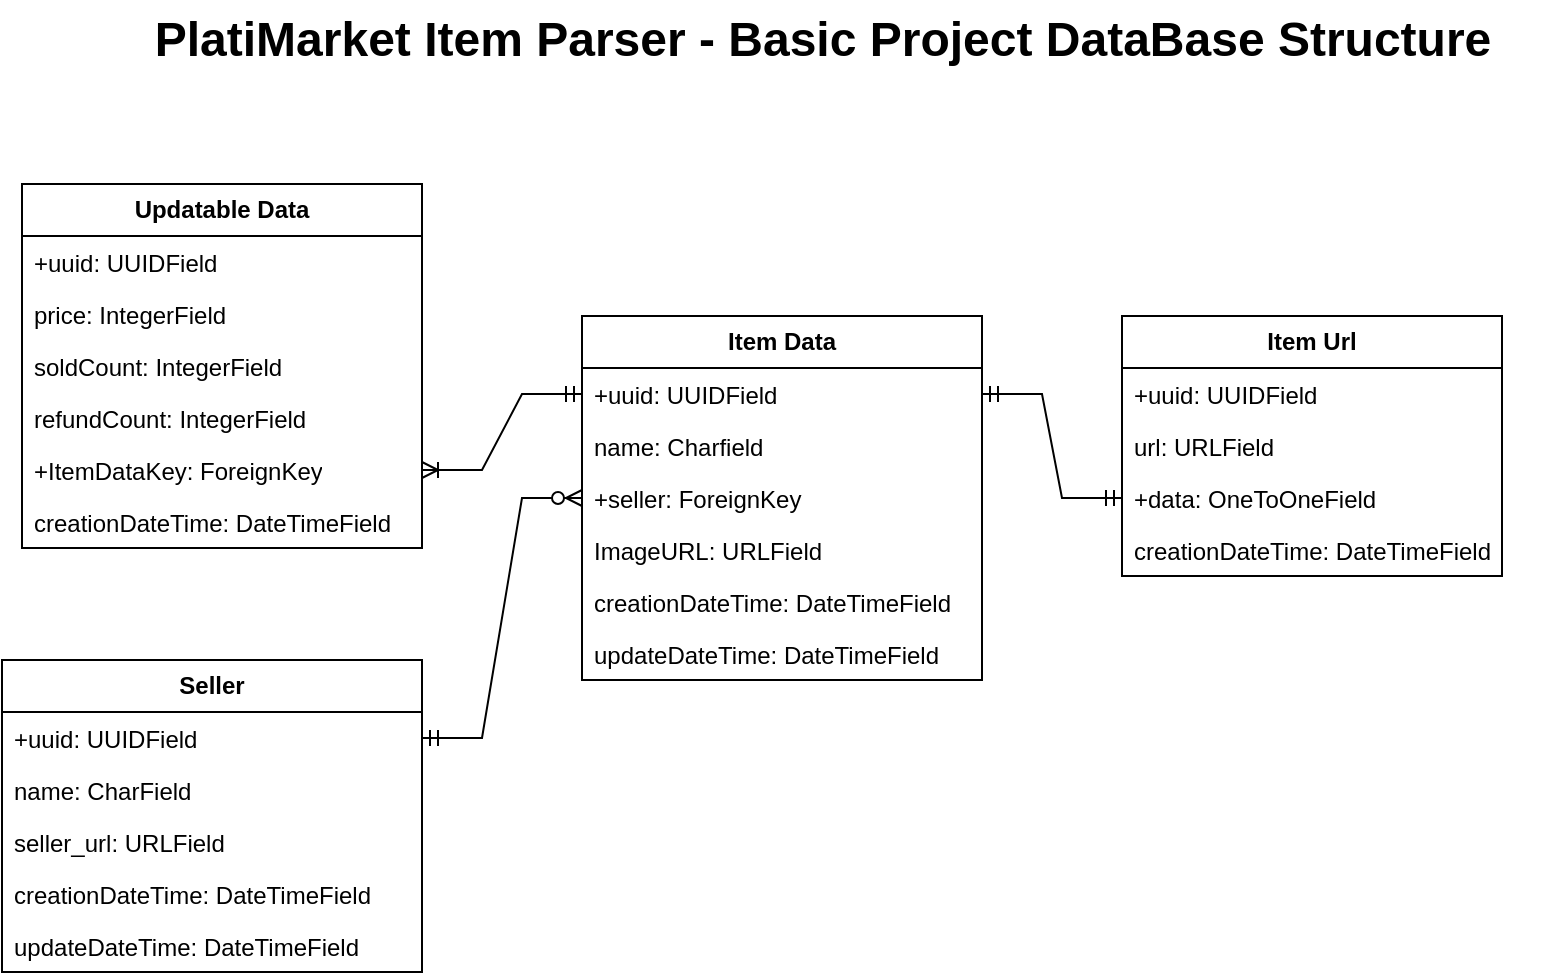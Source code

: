 <mxfile version="26.0.14">
  <diagram name="Страница — 1" id="WF6xw12K9cYT64vYUNJ5">
    <mxGraphModel dx="2253" dy="789" grid="1" gridSize="10" guides="1" tooltips="1" connect="1" arrows="1" fold="1" page="1" pageScale="1" pageWidth="827" pageHeight="1169" math="0" shadow="0">
      <root>
        <mxCell id="0" />
        <mxCell id="1" parent="0" />
        <mxCell id="fI_B3gUlu8L6nBs51rvI-30" value="&lt;span style=&quot;font-weight: 700;&quot;&gt;Item Url&lt;/span&gt;" style="swimlane;fontStyle=0;childLayout=stackLayout;horizontal=1;startSize=26;fillColor=none;horizontalStack=0;resizeParent=1;resizeParentMax=0;resizeLast=0;collapsible=1;marginBottom=0;whiteSpace=wrap;html=1;" parent="1" vertex="1">
          <mxGeometry x="200" y="238" width="190" height="130" as="geometry" />
        </mxCell>
        <mxCell id="fI_B3gUlu8L6nBs51rvI-31" value="&lt;span style=&quot;text-align: center;&quot;&gt;+uuid: UUIDField&lt;/span&gt;" style="text;strokeColor=none;fillColor=none;align=left;verticalAlign=top;spacingLeft=4;spacingRight=4;overflow=hidden;rotatable=0;points=[[0,0.5],[1,0.5]];portConstraint=eastwest;whiteSpace=wrap;html=1;" parent="fI_B3gUlu8L6nBs51rvI-30" vertex="1">
          <mxGeometry y="26" width="190" height="26" as="geometry" />
        </mxCell>
        <mxCell id="fI_B3gUlu8L6nBs51rvI-32" value="&lt;span style=&quot;text-align: center;&quot;&gt;url: URLField&lt;/span&gt;" style="text;strokeColor=none;fillColor=none;align=left;verticalAlign=top;spacingLeft=4;spacingRight=4;overflow=hidden;rotatable=0;points=[[0,0.5],[1,0.5]];portConstraint=eastwest;whiteSpace=wrap;html=1;" parent="fI_B3gUlu8L6nBs51rvI-30" vertex="1">
          <mxGeometry y="52" width="190" height="26" as="geometry" />
        </mxCell>
        <mxCell id="fI_B3gUlu8L6nBs51rvI-63" value="&lt;span style=&quot;text-align: center;&quot;&gt;+data: OneToOneField&lt;/span&gt;" style="text;strokeColor=none;fillColor=none;align=left;verticalAlign=top;spacingLeft=4;spacingRight=4;overflow=hidden;rotatable=0;points=[[0,0.5],[1,0.5]];portConstraint=eastwest;whiteSpace=wrap;html=1;" parent="fI_B3gUlu8L6nBs51rvI-30" vertex="1">
          <mxGeometry y="78" width="190" height="26" as="geometry" />
        </mxCell>
        <mxCell id="fI_B3gUlu8L6nBs51rvI-79" value="&lt;span style=&quot;text-align: center;&quot;&gt;creationDateTime: DateTimeField&lt;/span&gt;" style="text;strokeColor=none;fillColor=none;align=left;verticalAlign=top;spacingLeft=4;spacingRight=4;overflow=hidden;rotatable=0;points=[[0,0.5],[1,0.5]];portConstraint=eastwest;whiteSpace=wrap;html=1;" parent="fI_B3gUlu8L6nBs51rvI-30" vertex="1">
          <mxGeometry y="104" width="190" height="26" as="geometry" />
        </mxCell>
        <mxCell id="fI_B3gUlu8L6nBs51rvI-58" value="&lt;span style=&quot;font-weight: 700;&quot;&gt;Item Data&lt;/span&gt;" style="swimlane;fontStyle=0;childLayout=stackLayout;horizontal=1;startSize=26;fillColor=none;horizontalStack=0;resizeParent=1;resizeParentMax=0;resizeLast=0;collapsible=1;marginBottom=0;whiteSpace=wrap;html=1;" parent="1" vertex="1">
          <mxGeometry x="-70" y="238" width="200" height="182" as="geometry">
            <mxRectangle x="100" y="240" width="90" height="30" as="alternateBounds" />
          </mxGeometry>
        </mxCell>
        <mxCell id="fI_B3gUlu8L6nBs51rvI-59" value="&lt;span style=&quot;text-align: center;&quot;&gt;+uuid: UUIDField&lt;/span&gt;" style="text;strokeColor=none;fillColor=none;align=left;verticalAlign=top;spacingLeft=4;spacingRight=4;overflow=hidden;rotatable=0;points=[[0,0.5],[1,0.5]];portConstraint=eastwest;whiteSpace=wrap;html=1;" parent="fI_B3gUlu8L6nBs51rvI-58" vertex="1">
          <mxGeometry y="26" width="200" height="26" as="geometry" />
        </mxCell>
        <mxCell id="cIIaR7CktbDE1q_Wicy4-1" value="&lt;span style=&quot;text-align: center;&quot;&gt;name: Charfield&lt;/span&gt;" style="text;strokeColor=none;fillColor=none;align=left;verticalAlign=top;spacingLeft=4;spacingRight=4;overflow=hidden;rotatable=0;points=[[0,0.5],[1,0.5]];portConstraint=eastwest;whiteSpace=wrap;html=1;" parent="fI_B3gUlu8L6nBs51rvI-58" vertex="1">
          <mxGeometry y="52" width="200" height="26" as="geometry" />
        </mxCell>
        <mxCell id="fI_B3gUlu8L6nBs51rvI-60" value="&lt;span style=&quot;text-align: center;&quot;&gt;+seller: ForeignKey&lt;/span&gt;" style="text;strokeColor=none;fillColor=none;align=left;verticalAlign=top;spacingLeft=4;spacingRight=4;overflow=hidden;rotatable=0;points=[[0,0.5],[1,0.5]];portConstraint=eastwest;whiteSpace=wrap;html=1;" parent="fI_B3gUlu8L6nBs51rvI-58" vertex="1">
          <mxGeometry y="78" width="200" height="26" as="geometry" />
        </mxCell>
        <mxCell id="cclbWI4t7DtPPqJQY9Wi-1" value="&lt;span style=&quot;text-align: center;&quot;&gt;ImageURL:&amp;nbsp;&lt;/span&gt;&lt;span style=&quot;text-align: center;&quot;&gt;URLField&lt;/span&gt;" style="text;strokeColor=none;fillColor=none;align=left;verticalAlign=top;spacingLeft=4;spacingRight=4;overflow=hidden;rotatable=0;points=[[0,0.5],[1,0.5]];portConstraint=eastwest;whiteSpace=wrap;html=1;" parent="fI_B3gUlu8L6nBs51rvI-58" vertex="1">
          <mxGeometry y="104" width="200" height="26" as="geometry" />
        </mxCell>
        <mxCell id="fI_B3gUlu8L6nBs51rvI-77" value="&lt;span style=&quot;text-align: center;&quot;&gt;creationDateTime: DateTimeField&lt;/span&gt;" style="text;strokeColor=none;fillColor=none;align=left;verticalAlign=top;spacingLeft=4;spacingRight=4;overflow=hidden;rotatable=0;points=[[0,0.5],[1,0.5]];portConstraint=eastwest;whiteSpace=wrap;html=1;" parent="fI_B3gUlu8L6nBs51rvI-58" vertex="1">
          <mxGeometry y="130" width="200" height="26" as="geometry" />
        </mxCell>
        <mxCell id="fI_B3gUlu8L6nBs51rvI-78" value="&lt;span style=&quot;text-align: center;&quot;&gt;updateDateTime: DateTimeField&lt;/span&gt;" style="text;strokeColor=none;fillColor=none;align=left;verticalAlign=top;spacingLeft=4;spacingRight=4;overflow=hidden;rotatable=0;points=[[0,0.5],[1,0.5]];portConstraint=eastwest;whiteSpace=wrap;html=1;" parent="fI_B3gUlu8L6nBs51rvI-58" vertex="1">
          <mxGeometry y="156" width="200" height="26" as="geometry" />
        </mxCell>
        <mxCell id="fI_B3gUlu8L6nBs51rvI-64" value="" style="edgeStyle=entityRelationEdgeStyle;fontSize=12;html=1;endArrow=ERmandOne;startArrow=ERmandOne;rounded=0;entryX=0;entryY=0.5;entryDx=0;entryDy=0;exitX=1;exitY=0.5;exitDx=0;exitDy=0;" parent="1" source="fI_B3gUlu8L6nBs51rvI-59" target="fI_B3gUlu8L6nBs51rvI-63" edge="1">
          <mxGeometry width="100" height="100" relative="1" as="geometry">
            <mxPoint x="110" y="398" as="sourcePoint" />
            <mxPoint x="210" y="298" as="targetPoint" />
          </mxGeometry>
        </mxCell>
        <mxCell id="fI_B3gUlu8L6nBs51rvI-88" value="PlatiMarket Item Parser - Basic Project DataBase Structure" style="text;strokeColor=none;fillColor=none;html=1;fontSize=24;fontStyle=1;verticalAlign=middle;align=center;" parent="1" vertex="1">
          <mxGeometry x="-320" y="80" width="740" height="40" as="geometry" />
        </mxCell>
        <mxCell id="fI_B3gUlu8L6nBs51rvI-89" value="&lt;b&gt;Updatable Data&lt;/b&gt;" style="swimlane;fontStyle=0;childLayout=stackLayout;horizontal=1;startSize=26;fillColor=none;horizontalStack=0;resizeParent=1;resizeParentMax=0;resizeLast=0;collapsible=1;marginBottom=0;whiteSpace=wrap;html=1;" parent="1" vertex="1">
          <mxGeometry x="-350" y="172" width="200" height="182" as="geometry">
            <mxRectangle x="100" y="240" width="90" height="30" as="alternateBounds" />
          </mxGeometry>
        </mxCell>
        <mxCell id="fI_B3gUlu8L6nBs51rvI-90" value="&lt;span style=&quot;text-align: center;&quot;&gt;+uuid: UUIDField&lt;/span&gt;" style="text;strokeColor=none;fillColor=none;align=left;verticalAlign=top;spacingLeft=4;spacingRight=4;overflow=hidden;rotatable=0;points=[[0,0.5],[1,0.5]];portConstraint=eastwest;whiteSpace=wrap;html=1;" parent="fI_B3gUlu8L6nBs51rvI-89" vertex="1">
          <mxGeometry y="26" width="200" height="26" as="geometry" />
        </mxCell>
        <mxCell id="fI_B3gUlu8L6nBs51rvI-91" value="&lt;span style=&quot;text-align: center;&quot;&gt;price: IntegerField&lt;/span&gt;" style="text;strokeColor=none;fillColor=none;align=left;verticalAlign=top;spacingLeft=4;spacingRight=4;overflow=hidden;rotatable=0;points=[[0,0.5],[1,0.5]];portConstraint=eastwest;whiteSpace=wrap;html=1;" parent="fI_B3gUlu8L6nBs51rvI-89" vertex="1">
          <mxGeometry y="52" width="200" height="26" as="geometry" />
        </mxCell>
        <mxCell id="bU5e8F-nYf-BGcyhlDjx-1" value="&lt;span style=&quot;text-align: center;&quot;&gt;soldCount:&amp;nbsp;&lt;/span&gt;&lt;span style=&quot;text-align: center;&quot;&gt;IntegerField&lt;/span&gt;" style="text;strokeColor=none;fillColor=none;align=left;verticalAlign=top;spacingLeft=4;spacingRight=4;overflow=hidden;rotatable=0;points=[[0,0.5],[1,0.5]];portConstraint=eastwest;whiteSpace=wrap;html=1;" parent="fI_B3gUlu8L6nBs51rvI-89" vertex="1">
          <mxGeometry y="78" width="200" height="26" as="geometry" />
        </mxCell>
        <mxCell id="bU5e8F-nYf-BGcyhlDjx-2" value="&lt;span style=&quot;text-align: center;&quot;&gt;refundCount:&amp;nbsp;&lt;/span&gt;&lt;span style=&quot;text-align: center;&quot;&gt;IntegerField&lt;/span&gt;" style="text;strokeColor=none;fillColor=none;align=left;verticalAlign=top;spacingLeft=4;spacingRight=4;overflow=hidden;rotatable=0;points=[[0,0.5],[1,0.5]];portConstraint=eastwest;whiteSpace=wrap;html=1;" parent="fI_B3gUlu8L6nBs51rvI-89" vertex="1">
          <mxGeometry y="104" width="200" height="26" as="geometry" />
        </mxCell>
        <mxCell id="AbU9mGCAXO-qtPqyNbEM-1" value="&lt;span style=&quot;text-align: center;&quot;&gt;+&lt;/span&gt;&lt;span style=&quot;text-align: center; background-color: initial;&quot;&gt;ItemDataKey: ForeignKey&lt;/span&gt;" style="text;strokeColor=none;fillColor=none;align=left;verticalAlign=top;spacingLeft=4;spacingRight=4;overflow=hidden;rotatable=0;points=[[0,0.5],[1,0.5]];portConstraint=eastwest;whiteSpace=wrap;html=1;" parent="fI_B3gUlu8L6nBs51rvI-89" vertex="1">
          <mxGeometry y="130" width="200" height="26" as="geometry" />
        </mxCell>
        <mxCell id="fI_B3gUlu8L6nBs51rvI-100" value="&lt;span style=&quot;text-align: center;&quot;&gt;creationDateTime: DateTimeField&lt;/span&gt;" style="text;strokeColor=none;fillColor=none;align=left;verticalAlign=top;spacingLeft=4;spacingRight=4;overflow=hidden;rotatable=0;points=[[0,0.5],[1,0.5]];portConstraint=eastwest;whiteSpace=wrap;html=1;" parent="fI_B3gUlu8L6nBs51rvI-89" vertex="1">
          <mxGeometry y="156" width="200" height="26" as="geometry" />
        </mxCell>
        <mxCell id="cclbWI4t7DtPPqJQY9Wi-2" value="&lt;span style=&quot;font-weight: 700;&quot;&gt;Seller&lt;/span&gt;" style="swimlane;fontStyle=0;childLayout=stackLayout;horizontal=1;startSize=26;fillColor=none;horizontalStack=0;resizeParent=1;resizeParentMax=0;resizeLast=0;collapsible=1;marginBottom=0;whiteSpace=wrap;html=1;" parent="1" vertex="1">
          <mxGeometry x="-360" y="410" width="210" height="156" as="geometry">
            <mxRectangle x="100" y="240" width="90" height="30" as="alternateBounds" />
          </mxGeometry>
        </mxCell>
        <mxCell id="cclbWI4t7DtPPqJQY9Wi-3" value="&lt;span style=&quot;text-align: center;&quot;&gt;+uuid: UUIDField&lt;/span&gt;" style="text;strokeColor=none;fillColor=none;align=left;verticalAlign=top;spacingLeft=4;spacingRight=4;overflow=hidden;rotatable=0;points=[[0,0.5],[1,0.5]];portConstraint=eastwest;whiteSpace=wrap;html=1;" parent="cclbWI4t7DtPPqJQY9Wi-2" vertex="1">
          <mxGeometry y="26" width="210" height="26" as="geometry" />
        </mxCell>
        <mxCell id="cclbWI4t7DtPPqJQY9Wi-4" value="&lt;span style=&quot;text-align: center;&quot;&gt;name: CharField&lt;/span&gt;" style="text;strokeColor=none;fillColor=none;align=left;verticalAlign=top;spacingLeft=4;spacingRight=4;overflow=hidden;rotatable=0;points=[[0,0.5],[1,0.5]];portConstraint=eastwest;whiteSpace=wrap;html=1;" parent="cclbWI4t7DtPPqJQY9Wi-2" vertex="1">
          <mxGeometry y="52" width="210" height="26" as="geometry" />
        </mxCell>
        <mxCell id="cclbWI4t7DtPPqJQY9Wi-8" value="&lt;span style=&quot;text-align: center;&quot;&gt;seller_url&lt;/span&gt;&lt;span style=&quot;text-align: center; background-color: initial;&quot;&gt;: URLField&lt;/span&gt;" style="text;strokeColor=none;fillColor=none;align=left;verticalAlign=top;spacingLeft=4;spacingRight=4;overflow=hidden;rotatable=0;points=[[0,0.5],[1,0.5]];portConstraint=eastwest;whiteSpace=wrap;html=1;" parent="cclbWI4t7DtPPqJQY9Wi-2" vertex="1">
          <mxGeometry y="78" width="210" height="26" as="geometry" />
        </mxCell>
        <mxCell id="cclbWI4t7DtPPqJQY9Wi-9" value="&lt;span style=&quot;text-align: center;&quot;&gt;creationDateTime: DateTimeField&lt;/span&gt;" style="text;strokeColor=none;fillColor=none;align=left;verticalAlign=top;spacingLeft=4;spacingRight=4;overflow=hidden;rotatable=0;points=[[0,0.5],[1,0.5]];portConstraint=eastwest;whiteSpace=wrap;html=1;" parent="cclbWI4t7DtPPqJQY9Wi-2" vertex="1">
          <mxGeometry y="104" width="210" height="26" as="geometry" />
        </mxCell>
        <mxCell id="cclbWI4t7DtPPqJQY9Wi-10" value="&lt;span style=&quot;text-align: center;&quot;&gt;updateDateTime: DateTimeField&lt;/span&gt;" style="text;strokeColor=none;fillColor=none;align=left;verticalAlign=top;spacingLeft=4;spacingRight=4;overflow=hidden;rotatable=0;points=[[0,0.5],[1,0.5]];portConstraint=eastwest;whiteSpace=wrap;html=1;" parent="cclbWI4t7DtPPqJQY9Wi-2" vertex="1">
          <mxGeometry y="130" width="210" height="26" as="geometry" />
        </mxCell>
        <mxCell id="cclbWI4t7DtPPqJQY9Wi-11" value="" style="edgeStyle=entityRelationEdgeStyle;fontSize=12;html=1;endArrow=ERzeroToMany;startArrow=ERmandOne;rounded=0;exitX=1;exitY=0.5;exitDx=0;exitDy=0;entryX=0;entryY=0.5;entryDx=0;entryDy=0;" parent="1" source="cclbWI4t7DtPPqJQY9Wi-3" target="fI_B3gUlu8L6nBs51rvI-60" edge="1">
          <mxGeometry width="100" height="100" relative="1" as="geometry">
            <mxPoint x="-200" y="199" as="sourcePoint" />
            <mxPoint x="-70" y="303" as="targetPoint" />
            <Array as="points">
              <mxPoint x="-130" y="260" />
              <mxPoint x="-120" y="280" />
              <mxPoint x="-120" y="300" />
            </Array>
          </mxGeometry>
        </mxCell>
        <mxCell id="AbU9mGCAXO-qtPqyNbEM-3" value="" style="edgeStyle=entityRelationEdgeStyle;fontSize=12;html=1;endArrow=ERoneToMany;startArrow=ERmandOne;rounded=0;exitX=0;exitY=0.5;exitDx=0;exitDy=0;entryX=1;entryY=0.5;entryDx=0;entryDy=0;" parent="1" source="fI_B3gUlu8L6nBs51rvI-59" target="AbU9mGCAXO-qtPqyNbEM-1" edge="1">
          <mxGeometry width="100" height="100" relative="1" as="geometry">
            <mxPoint y="524" as="sourcePoint" />
            <mxPoint x="-130" y="568" as="targetPoint" />
            <Array as="points">
              <mxPoint x="-130" y="621" />
              <mxPoint x="-110" y="621" />
            </Array>
          </mxGeometry>
        </mxCell>
      </root>
    </mxGraphModel>
  </diagram>
</mxfile>
